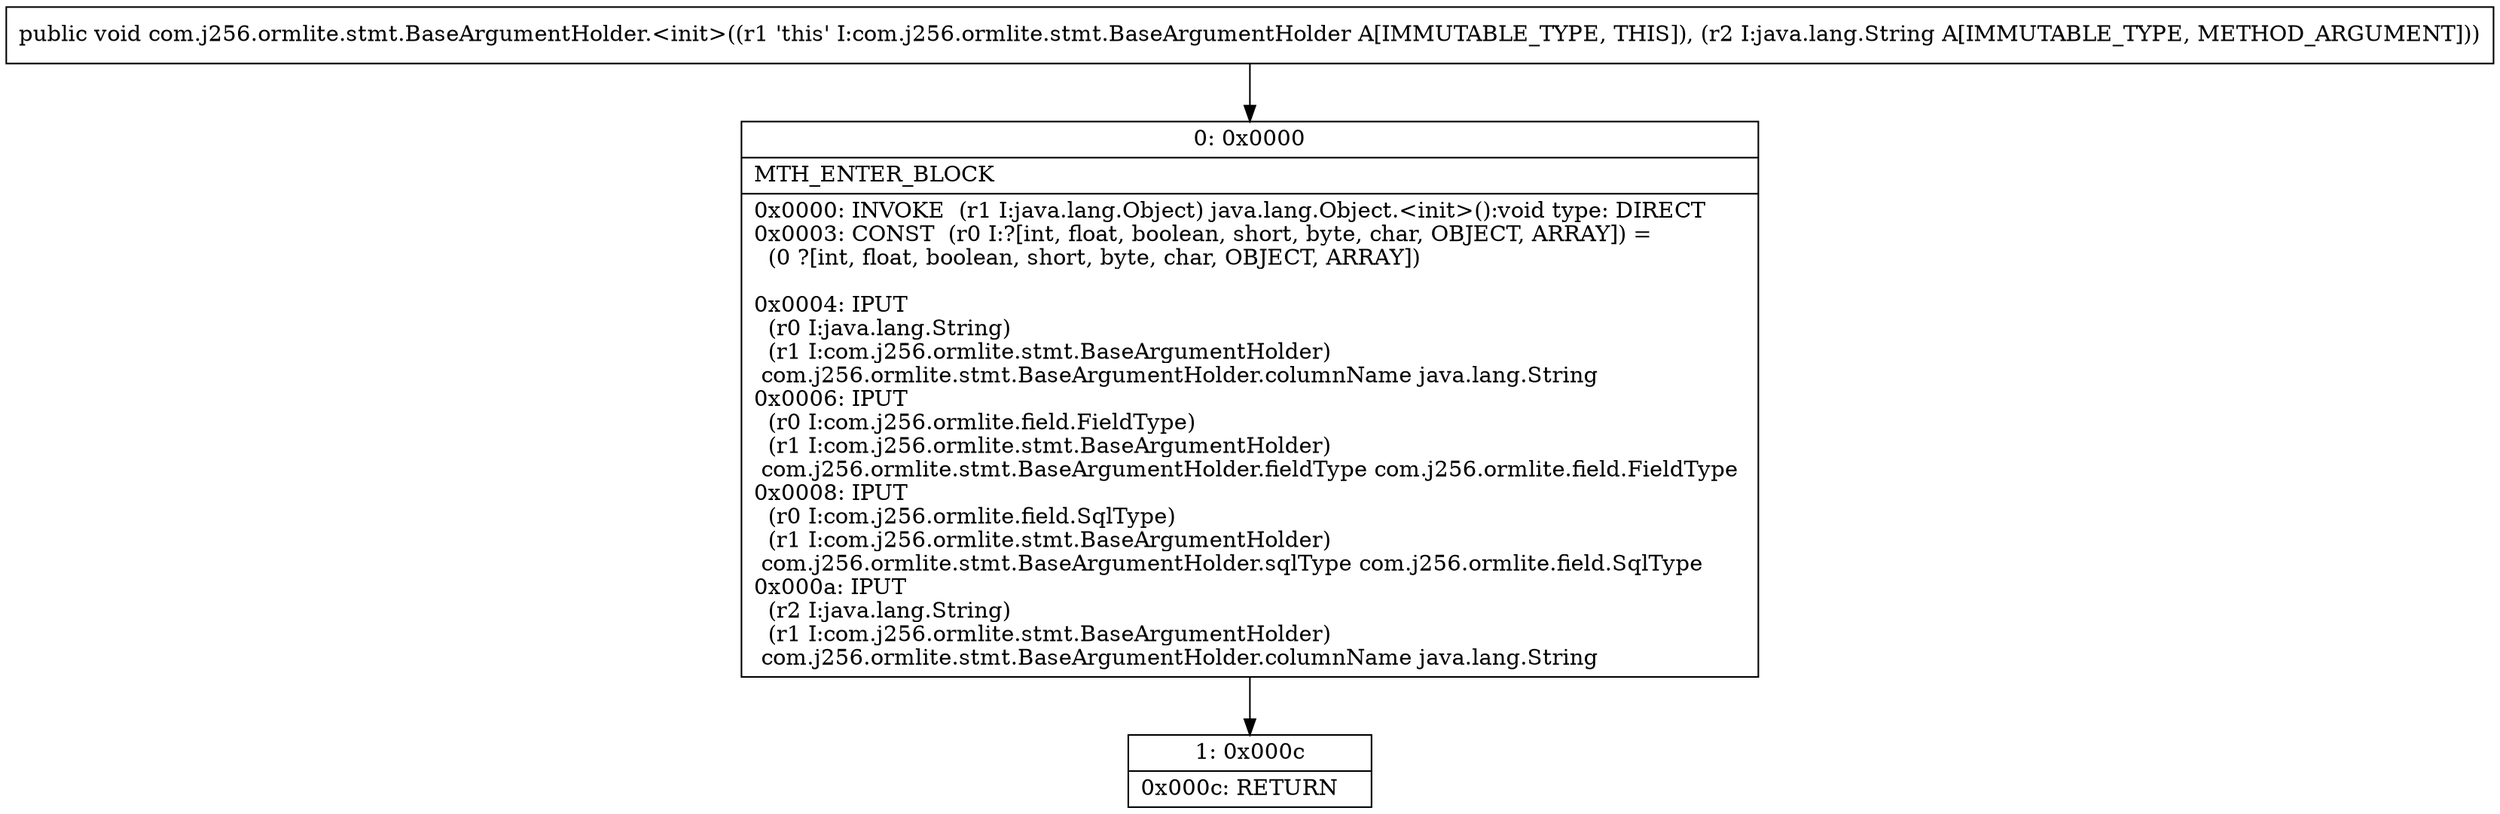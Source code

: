 digraph "CFG forcom.j256.ormlite.stmt.BaseArgumentHolder.\<init\>(Ljava\/lang\/String;)V" {
Node_0 [shape=record,label="{0\:\ 0x0000|MTH_ENTER_BLOCK\l|0x0000: INVOKE  (r1 I:java.lang.Object) java.lang.Object.\<init\>():void type: DIRECT \l0x0003: CONST  (r0 I:?[int, float, boolean, short, byte, char, OBJECT, ARRAY]) = \l  (0 ?[int, float, boolean, short, byte, char, OBJECT, ARRAY])\l \l0x0004: IPUT  \l  (r0 I:java.lang.String)\l  (r1 I:com.j256.ormlite.stmt.BaseArgumentHolder)\l com.j256.ormlite.stmt.BaseArgumentHolder.columnName java.lang.String \l0x0006: IPUT  \l  (r0 I:com.j256.ormlite.field.FieldType)\l  (r1 I:com.j256.ormlite.stmt.BaseArgumentHolder)\l com.j256.ormlite.stmt.BaseArgumentHolder.fieldType com.j256.ormlite.field.FieldType \l0x0008: IPUT  \l  (r0 I:com.j256.ormlite.field.SqlType)\l  (r1 I:com.j256.ormlite.stmt.BaseArgumentHolder)\l com.j256.ormlite.stmt.BaseArgumentHolder.sqlType com.j256.ormlite.field.SqlType \l0x000a: IPUT  \l  (r2 I:java.lang.String)\l  (r1 I:com.j256.ormlite.stmt.BaseArgumentHolder)\l com.j256.ormlite.stmt.BaseArgumentHolder.columnName java.lang.String \l}"];
Node_1 [shape=record,label="{1\:\ 0x000c|0x000c: RETURN   \l}"];
MethodNode[shape=record,label="{public void com.j256.ormlite.stmt.BaseArgumentHolder.\<init\>((r1 'this' I:com.j256.ormlite.stmt.BaseArgumentHolder A[IMMUTABLE_TYPE, THIS]), (r2 I:java.lang.String A[IMMUTABLE_TYPE, METHOD_ARGUMENT])) }"];
MethodNode -> Node_0;
Node_0 -> Node_1;
}

